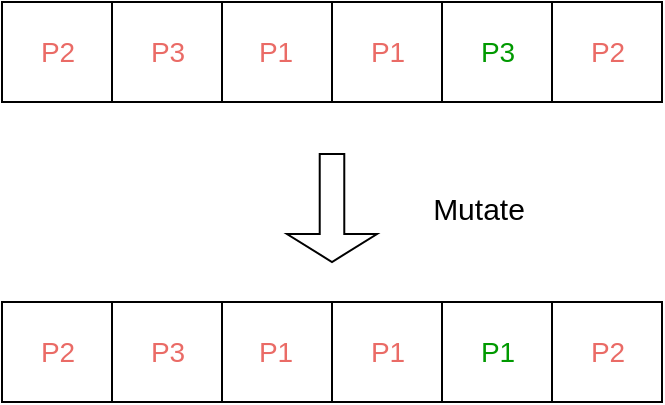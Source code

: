<mxfile version="23.0.2" type="device">
  <diagram name="Page-1" id="oJW4RRRlGO9KFvshEkQ7">
    <mxGraphModel dx="1050" dy="611" grid="1" gridSize="10" guides="1" tooltips="1" connect="1" arrows="1" fold="1" page="1" pageScale="1" pageWidth="827" pageHeight="1169" background="none" math="0" shadow="0">
      <root>
        <mxCell id="0" />
        <mxCell id="1" parent="0" />
        <mxCell id="fzTZWOh_sr2FfyW-UPfK-2" value="" style="shape=process;whiteSpace=wrap;html=1;backgroundOutline=1;size=0.5;" parent="1" vertex="1">
          <mxGeometry x="200" y="110" width="110" height="50" as="geometry" />
        </mxCell>
        <mxCell id="fzTZWOh_sr2FfyW-UPfK-10" value="" style="shape=process;whiteSpace=wrap;html=1;backgroundOutline=1;size=0.5;align=center;" parent="1" vertex="1">
          <mxGeometry x="310" y="110" width="110" height="50" as="geometry" />
        </mxCell>
        <mxCell id="fzTZWOh_sr2FfyW-UPfK-11" value="" style="shape=process;whiteSpace=wrap;html=1;backgroundOutline=1;size=0.5;" parent="1" vertex="1">
          <mxGeometry x="420" y="110" width="110" height="50" as="geometry" />
        </mxCell>
        <mxCell id="fzTZWOh_sr2FfyW-UPfK-12" value="" style="shape=singleArrow;direction=south;whiteSpace=wrap;html=1;arrowWidth=0.273;arrowSize=0.259;" parent="1" vertex="1">
          <mxGeometry x="342.5" y="186" width="45" height="54" as="geometry" />
        </mxCell>
        <mxCell id="fzTZWOh_sr2FfyW-UPfK-13" value="&lt;font style=&quot;font-size: 14px;&quot; color=&quot;#ea6b66&quot;&gt;P2&lt;/font&gt;" style="text;html=1;strokeColor=none;fillColor=none;align=center;verticalAlign=middle;whiteSpace=wrap;rounded=0;" parent="1" vertex="1">
          <mxGeometry x="203" y="110" width="50" height="50" as="geometry" />
        </mxCell>
        <mxCell id="fzTZWOh_sr2FfyW-UPfK-14" value="&lt;font style=&quot;font-size: 14px;&quot; color=&quot;#ea6b66&quot;&gt;P3&lt;/font&gt;" style="text;html=1;strokeColor=none;fillColor=none;align=center;verticalAlign=middle;whiteSpace=wrap;rounded=0;" parent="1" vertex="1">
          <mxGeometry x="258" y="110" width="50" height="50" as="geometry" />
        </mxCell>
        <mxCell id="fzTZWOh_sr2FfyW-UPfK-15" value="&lt;font style=&quot;font-size: 14px;&quot; color=&quot;#ea6b66&quot;&gt;P1&lt;/font&gt;" style="text;html=1;strokeColor=none;fillColor=none;align=center;verticalAlign=middle;whiteSpace=wrap;rounded=0;" parent="1" vertex="1">
          <mxGeometry x="312" y="110" width="50" height="50" as="geometry" />
        </mxCell>
        <mxCell id="fzTZWOh_sr2FfyW-UPfK-16" value="&lt;font style=&quot;font-size: 14px;&quot; color=&quot;#ea6b66&quot;&gt;P1&lt;/font&gt;" style="text;html=1;strokeColor=none;fillColor=none;align=center;verticalAlign=middle;whiteSpace=wrap;rounded=0;" parent="1" vertex="1">
          <mxGeometry x="368" y="110" width="50" height="50" as="geometry" />
        </mxCell>
        <mxCell id="fzTZWOh_sr2FfyW-UPfK-17" value="&lt;font color=&quot;#009900&quot; style=&quot;font-size: 14px;&quot;&gt;P3&lt;/font&gt;" style="text;html=1;strokeColor=none;fillColor=none;align=center;verticalAlign=middle;whiteSpace=wrap;rounded=0;" parent="1" vertex="1">
          <mxGeometry x="423" y="110" width="50" height="50" as="geometry" />
        </mxCell>
        <mxCell id="fzTZWOh_sr2FfyW-UPfK-18" value="&lt;font style=&quot;font-size: 14px;&quot; color=&quot;#ea6b66&quot;&gt;P2&lt;/font&gt;" style="text;html=1;strokeColor=none;fillColor=none;align=center;verticalAlign=middle;whiteSpace=wrap;rounded=0;" parent="1" vertex="1">
          <mxGeometry x="478" y="110" width="50" height="50" as="geometry" />
        </mxCell>
        <mxCell id="fzTZWOh_sr2FfyW-UPfK-58" value="&lt;font style=&quot;font-size: 15px;&quot;&gt;Mutate&lt;/font&gt;" style="text;html=1;strokeColor=none;fillColor=none;align=center;verticalAlign=middle;whiteSpace=wrap;rounded=0;" parent="1" vertex="1">
          <mxGeometry x="387.5" y="198" width="100.5" height="30" as="geometry" />
        </mxCell>
        <mxCell id="U4vuDA3ogn_ZmVwreYOG-1" value="" style="shape=process;whiteSpace=wrap;html=1;backgroundOutline=1;size=0.5;" vertex="1" parent="1">
          <mxGeometry x="200" y="260" width="110" height="50" as="geometry" />
        </mxCell>
        <mxCell id="U4vuDA3ogn_ZmVwreYOG-2" value="" style="shape=process;whiteSpace=wrap;html=1;backgroundOutline=1;size=0.5;align=center;" vertex="1" parent="1">
          <mxGeometry x="310" y="260" width="110" height="50" as="geometry" />
        </mxCell>
        <mxCell id="U4vuDA3ogn_ZmVwreYOG-3" value="" style="shape=process;whiteSpace=wrap;html=1;backgroundOutline=1;size=0.5;" vertex="1" parent="1">
          <mxGeometry x="420" y="260" width="110" height="50" as="geometry" />
        </mxCell>
        <mxCell id="U4vuDA3ogn_ZmVwreYOG-4" value="&lt;font style=&quot;font-size: 14px;&quot; color=&quot;#ea6b66&quot;&gt;P2&lt;/font&gt;" style="text;html=1;strokeColor=none;fillColor=none;align=center;verticalAlign=middle;whiteSpace=wrap;rounded=0;" vertex="1" parent="1">
          <mxGeometry x="203" y="260" width="50" height="50" as="geometry" />
        </mxCell>
        <mxCell id="U4vuDA3ogn_ZmVwreYOG-5" value="&lt;font style=&quot;font-size: 14px;&quot; color=&quot;#ea6b66&quot;&gt;P3&lt;/font&gt;" style="text;html=1;strokeColor=none;fillColor=none;align=center;verticalAlign=middle;whiteSpace=wrap;rounded=0;" vertex="1" parent="1">
          <mxGeometry x="258" y="260" width="50" height="50" as="geometry" />
        </mxCell>
        <mxCell id="U4vuDA3ogn_ZmVwreYOG-6" value="&lt;font style=&quot;font-size: 14px;&quot; color=&quot;#ea6b66&quot;&gt;P1&lt;/font&gt;" style="text;html=1;strokeColor=none;fillColor=none;align=center;verticalAlign=middle;whiteSpace=wrap;rounded=0;" vertex="1" parent="1">
          <mxGeometry x="312" y="260" width="50" height="50" as="geometry" />
        </mxCell>
        <mxCell id="U4vuDA3ogn_ZmVwreYOG-7" value="&lt;font style=&quot;font-size: 14px;&quot; color=&quot;#ea6b66&quot;&gt;P1&lt;/font&gt;" style="text;html=1;strokeColor=none;fillColor=none;align=center;verticalAlign=middle;whiteSpace=wrap;rounded=0;" vertex="1" parent="1">
          <mxGeometry x="368" y="260" width="50" height="50" as="geometry" />
        </mxCell>
        <mxCell id="U4vuDA3ogn_ZmVwreYOG-8" value="&lt;font color=&quot;#009900&quot; style=&quot;font-size: 14px;&quot;&gt;P1&lt;/font&gt;" style="text;html=1;strokeColor=none;fillColor=none;align=center;verticalAlign=middle;whiteSpace=wrap;rounded=0;" vertex="1" parent="1">
          <mxGeometry x="423" y="260" width="50" height="50" as="geometry" />
        </mxCell>
        <mxCell id="U4vuDA3ogn_ZmVwreYOG-9" value="&lt;font style=&quot;font-size: 14px;&quot; color=&quot;#ea6b66&quot;&gt;P2&lt;/font&gt;" style="text;html=1;strokeColor=none;fillColor=none;align=center;verticalAlign=middle;whiteSpace=wrap;rounded=0;" vertex="1" parent="1">
          <mxGeometry x="478" y="260" width="50" height="50" as="geometry" />
        </mxCell>
      </root>
    </mxGraphModel>
  </diagram>
</mxfile>
